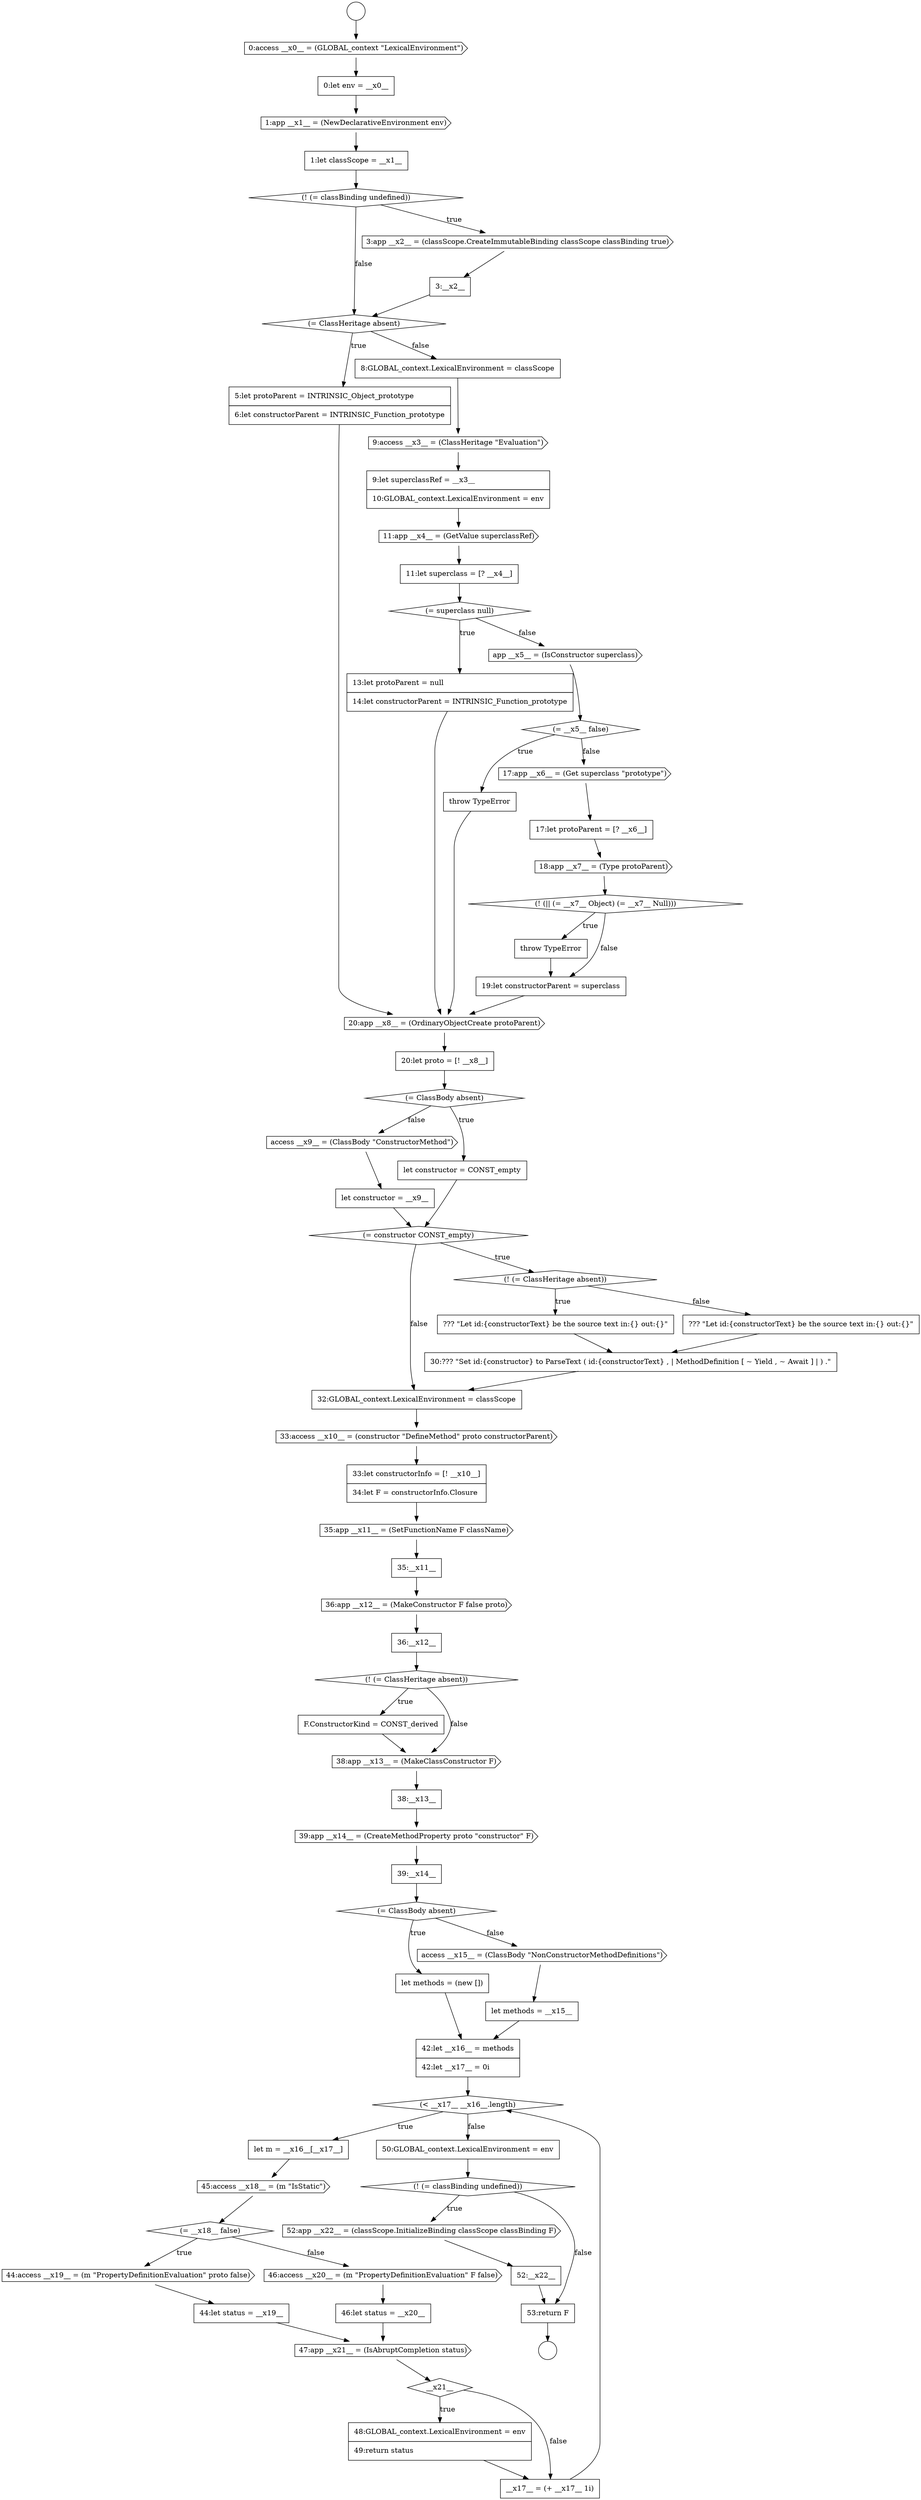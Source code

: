 digraph {
  node5 [shape=none, margin=0, label=<<font color="black">
    <table border="0" cellborder="1" cellspacing="0" cellpadding="10">
      <tr><td align="left">1:let classScope = __x1__</td></tr>
    </table>
  </font>> color="black" fillcolor="white" style=filled]
  node65 [shape=diamond, label=<<font color="black">__x21__</font>> color="black" fillcolor="white" style=filled]
  node2 [shape=cds, label=<<font color="black">0:access __x0__ = (GLOBAL_context &quot;LexicalEnvironment&quot;)</font>> color="black" fillcolor="white" style=filled]
  node66 [shape=none, margin=0, label=<<font color="black">
    <table border="0" cellborder="1" cellspacing="0" cellpadding="10">
      <tr><td align="left">48:GLOBAL_context.LexicalEnvironment = env</td></tr>
      <tr><td align="left">49:return status</td></tr>
    </table>
  </font>> color="black" fillcolor="white" style=filled]
  node4 [shape=cds, label=<<font color="black">1:app __x1__ = (NewDeclarativeEnvironment env)</font>> color="black" fillcolor="white" style=filled]
  node69 [shape=diamond, label=<<font color="black">(! (= classBinding undefined))</font>> color="black" fillcolor="white" style=filled]
  node0 [shape=circle label=" " color="black" fillcolor="white" style=filled]
  node10 [shape=none, margin=0, label=<<font color="black">
    <table border="0" cellborder="1" cellspacing="0" cellpadding="10">
      <tr><td align="left">5:let protoParent = INTRINSIC_Object_prototype</td></tr>
      <tr><td align="left">6:let constructorParent = INTRINSIC_Function_prototype</td></tr>
    </table>
  </font>> color="black" fillcolor="white" style=filled]
  node56 [shape=diamond, label=<<font color="black">(&lt; __x17__ __x16__.length)</font>> color="black" fillcolor="white" style=filled]
  node42 [shape=none, margin=0, label=<<font color="black">
    <table border="0" cellborder="1" cellspacing="0" cellpadding="10">
      <tr><td align="left">35:__x11__</td></tr>
    </table>
  </font>> color="black" fillcolor="white" style=filled]
  node24 [shape=diamond, label=<<font color="black">(! (|| (= __x7__ Object) (= __x7__ Null)))</font>> color="black" fillcolor="white" style=filled]
  node37 [shape=none, margin=0, label=<<font color="black">
    <table border="0" cellborder="1" cellspacing="0" cellpadding="10">
      <tr><td align="left">30:??? &quot;Set id:{constructor} to ParseText ( id:{constructorText} , | MethodDefinition [ ~ Yield , ~ Await ] | ) .&quot;</td></tr>
    </table>
  </font>> color="black" fillcolor="white" style=filled]
  node25 [shape=none, margin=0, label=<<font color="black">
    <table border="0" cellborder="1" cellspacing="0" cellpadding="10">
      <tr><td align="left">throw TypeError</td></tr>
    </table>
  </font>> color="black" fillcolor="white" style=filled]
  node52 [shape=none, margin=0, label=<<font color="black">
    <table border="0" cellborder="1" cellspacing="0" cellpadding="10">
      <tr><td align="left">let methods = (new [])</td></tr>
    </table>
  </font>> color="black" fillcolor="white" style=filled]
  node14 [shape=cds, label=<<font color="black">11:app __x4__ = (GetValue superclassRef)</font>> color="black" fillcolor="white" style=filled]
  node20 [shape=none, margin=0, label=<<font color="black">
    <table border="0" cellborder="1" cellspacing="0" cellpadding="10">
      <tr><td align="left">throw TypeError</td></tr>
    </table>
  </font>> color="black" fillcolor="white" style=filled]
  node46 [shape=none, margin=0, label=<<font color="black">
    <table border="0" cellborder="1" cellspacing="0" cellpadding="10">
      <tr><td align="left">F.ConstructorKind = CONST_derived</td></tr>
    </table>
  </font>> color="black" fillcolor="white" style=filled]
  node57 [shape=none, margin=0, label=<<font color="black">
    <table border="0" cellborder="1" cellspacing="0" cellpadding="10">
      <tr><td align="left">let m = __x16__[__x17__]</td></tr>
    </table>
  </font>> color="black" fillcolor="white" style=filled]
  node29 [shape=diamond, label=<<font color="black">(= ClassBody absent)</font>> color="black" fillcolor="white" style=filled]
  node61 [shape=none, margin=0, label=<<font color="black">
    <table border="0" cellborder="1" cellspacing="0" cellpadding="10">
      <tr><td align="left">44:let status = __x19__</td></tr>
    </table>
  </font>> color="black" fillcolor="white" style=filled]
  node1 [shape=circle label=" " color="black" fillcolor="white" style=filled]
  node6 [shape=diamond, label=<<font color="black">(! (= classBinding undefined))</font>> color="black" fillcolor="white" style=filled]
  node60 [shape=cds, label=<<font color="black">44:access __x19__ = (m &quot;PropertyDefinitionEvaluation&quot; proto false)</font>> color="black" fillcolor="white" style=filled]
  node70 [shape=cds, label=<<font color="black">52:app __x22__ = (classScope.InitializeBinding classScope classBinding F)</font>> color="black" fillcolor="white" style=filled]
  node21 [shape=cds, label=<<font color="black">17:app __x6__ = (Get superclass &quot;prototype&quot;)</font>> color="black" fillcolor="white" style=filled]
  node33 [shape=diamond, label=<<font color="black">(= constructor CONST_empty)</font>> color="black" fillcolor="white" style=filled]
  node28 [shape=none, margin=0, label=<<font color="black">
    <table border="0" cellborder="1" cellspacing="0" cellpadding="10">
      <tr><td align="left">20:let proto = [! __x8__]</td></tr>
    </table>
  </font>> color="black" fillcolor="white" style=filled]
  node38 [shape=none, margin=0, label=<<font color="black">
    <table border="0" cellborder="1" cellspacing="0" cellpadding="10">
      <tr><td align="left">32:GLOBAL_context.LexicalEnvironment = classScope</td></tr>
    </table>
  </font>> color="black" fillcolor="white" style=filled]
  node9 [shape=diamond, label=<<font color="black">(= ClassHeritage absent)</font>> color="black" fillcolor="white" style=filled]
  node53 [shape=cds, label=<<font color="black">access __x15__ = (ClassBody &quot;NonConstructorMethodDefinitions&quot;)</font>> color="black" fillcolor="white" style=filled]
  node13 [shape=none, margin=0, label=<<font color="black">
    <table border="0" cellborder="1" cellspacing="0" cellpadding="10">
      <tr><td align="left">9:let superclassRef = __x3__</td></tr>
      <tr><td align="left">10:GLOBAL_context.LexicalEnvironment = env</td></tr>
    </table>
  </font>> color="black" fillcolor="white" style=filled]
  node41 [shape=cds, label=<<font color="black">35:app __x11__ = (SetFunctionName F className)</font>> color="black" fillcolor="white" style=filled]
  node45 [shape=diamond, label=<<font color="black">(! (= ClassHeritage absent))</font>> color="black" fillcolor="white" style=filled]
  node64 [shape=cds, label=<<font color="black">47:app __x21__ = (IsAbruptCompletion status)</font>> color="black" fillcolor="white" style=filled]
  node17 [shape=none, margin=0, label=<<font color="black">
    <table border="0" cellborder="1" cellspacing="0" cellpadding="10">
      <tr><td align="left">13:let protoParent = null</td></tr>
      <tr><td align="left">14:let constructorParent = INTRINSIC_Function_prototype</td></tr>
    </table>
  </font>> color="black" fillcolor="white" style=filled]
  node32 [shape=none, margin=0, label=<<font color="black">
    <table border="0" cellborder="1" cellspacing="0" cellpadding="10">
      <tr><td align="left">let constructor = __x9__</td></tr>
    </table>
  </font>> color="black" fillcolor="white" style=filled]
  node34 [shape=diamond, label=<<font color="black">(! (= ClassHeritage absent))</font>> color="black" fillcolor="white" style=filled]
  node22 [shape=none, margin=0, label=<<font color="black">
    <table border="0" cellborder="1" cellspacing="0" cellpadding="10">
      <tr><td align="left">17:let protoParent = [? __x6__]</td></tr>
    </table>
  </font>> color="black" fillcolor="white" style=filled]
  node44 [shape=none, margin=0, label=<<font color="black">
    <table border="0" cellborder="1" cellspacing="0" cellpadding="10">
      <tr><td align="left">36:__x12__</td></tr>
    </table>
  </font>> color="black" fillcolor="white" style=filled]
  node59 [shape=diamond, label=<<font color="black">(= __x18__ false)</font>> color="black" fillcolor="white" style=filled]
  node27 [shape=cds, label=<<font color="black">20:app __x8__ = (OrdinaryObjectCreate protoParent)</font>> color="black" fillcolor="white" style=filled]
  node71 [shape=none, margin=0, label=<<font color="black">
    <table border="0" cellborder="1" cellspacing="0" cellpadding="10">
      <tr><td align="left">52:__x22__</td></tr>
    </table>
  </font>> color="black" fillcolor="white" style=filled]
  node12 [shape=cds, label=<<font color="black">9:access __x3__ = (ClassHeritage &quot;Evaluation&quot;)</font>> color="black" fillcolor="white" style=filled]
  node54 [shape=none, margin=0, label=<<font color="black">
    <table border="0" cellborder="1" cellspacing="0" cellpadding="10">
      <tr><td align="left">let methods = __x15__</td></tr>
    </table>
  </font>> color="black" fillcolor="white" style=filled]
  node49 [shape=cds, label=<<font color="black">39:app __x14__ = (CreateMethodProperty proto &quot;constructor&quot; F)</font>> color="black" fillcolor="white" style=filled]
  node7 [shape=cds, label=<<font color="black">3:app __x2__ = (classScope.CreateImmutableBinding classScope classBinding true)</font>> color="black" fillcolor="white" style=filled]
  node39 [shape=cds, label=<<font color="black">33:access __x10__ = (constructor &quot;DefineMethod&quot; proto constructorParent)</font>> color="black" fillcolor="white" style=filled]
  node3 [shape=none, margin=0, label=<<font color="black">
    <table border="0" cellborder="1" cellspacing="0" cellpadding="10">
      <tr><td align="left">0:let env = __x0__</td></tr>
    </table>
  </font>> color="black" fillcolor="white" style=filled]
  node35 [shape=none, margin=0, label=<<font color="black">
    <table border="0" cellborder="1" cellspacing="0" cellpadding="10">
      <tr><td align="left">??? &quot;Let id:{constructorText} be the source text in:{} out:{}&quot;</td></tr>
    </table>
  </font>> color="black" fillcolor="white" style=filled]
  node48 [shape=none, margin=0, label=<<font color="black">
    <table border="0" cellborder="1" cellspacing="0" cellpadding="10">
      <tr><td align="left">38:__x13__</td></tr>
    </table>
  </font>> color="black" fillcolor="white" style=filled]
  node63 [shape=none, margin=0, label=<<font color="black">
    <table border="0" cellborder="1" cellspacing="0" cellpadding="10">
      <tr><td align="left">46:let status = __x20__</td></tr>
    </table>
  </font>> color="black" fillcolor="white" style=filled]
  node18 [shape=cds, label=<<font color="black">app __x5__ = (IsConstructor superclass)</font>> color="black" fillcolor="white" style=filled]
  node50 [shape=none, margin=0, label=<<font color="black">
    <table border="0" cellborder="1" cellspacing="0" cellpadding="10">
      <tr><td align="left">39:__x14__</td></tr>
    </table>
  </font>> color="black" fillcolor="white" style=filled]
  node67 [shape=none, margin=0, label=<<font color="black">
    <table border="0" cellborder="1" cellspacing="0" cellpadding="10">
      <tr><td align="left">__x17__ = (+ __x17__ 1i)</td></tr>
    </table>
  </font>> color="black" fillcolor="white" style=filled]
  node16 [shape=diamond, label=<<font color="black">(= superclass null)</font>> color="black" fillcolor="white" style=filled]
  node31 [shape=cds, label=<<font color="black">access __x9__ = (ClassBody &quot;ConstructorMethod&quot;)</font>> color="black" fillcolor="white" style=filled]
  node11 [shape=none, margin=0, label=<<font color="black">
    <table border="0" cellborder="1" cellspacing="0" cellpadding="10">
      <tr><td align="left">8:GLOBAL_context.LexicalEnvironment = classScope</td></tr>
    </table>
  </font>> color="black" fillcolor="white" style=filled]
  node72 [shape=none, margin=0, label=<<font color="black">
    <table border="0" cellborder="1" cellspacing="0" cellpadding="10">
      <tr><td align="left">53:return F</td></tr>
    </table>
  </font>> color="black" fillcolor="white" style=filled]
  node43 [shape=cds, label=<<font color="black">36:app __x12__ = (MakeConstructor F false proto)</font>> color="black" fillcolor="white" style=filled]
  node40 [shape=none, margin=0, label=<<font color="black">
    <table border="0" cellborder="1" cellspacing="0" cellpadding="10">
      <tr><td align="left">33:let constructorInfo = [! __x10__]</td></tr>
      <tr><td align="left">34:let F = constructorInfo.Closure</td></tr>
    </table>
  </font>> color="black" fillcolor="white" style=filled]
  node26 [shape=none, margin=0, label=<<font color="black">
    <table border="0" cellborder="1" cellspacing="0" cellpadding="10">
      <tr><td align="left">19:let constructorParent = superclass</td></tr>
    </table>
  </font>> color="black" fillcolor="white" style=filled]
  node55 [shape=none, margin=0, label=<<font color="black">
    <table border="0" cellborder="1" cellspacing="0" cellpadding="10">
      <tr><td align="left">42:let __x16__ = methods</td></tr>
      <tr><td align="left">42:let __x17__ = 0i</td></tr>
    </table>
  </font>> color="black" fillcolor="white" style=filled]
  node23 [shape=cds, label=<<font color="black">18:app __x7__ = (Type protoParent)</font>> color="black" fillcolor="white" style=filled]
  node8 [shape=none, margin=0, label=<<font color="black">
    <table border="0" cellborder="1" cellspacing="0" cellpadding="10">
      <tr><td align="left">3:__x2__</td></tr>
    </table>
  </font>> color="black" fillcolor="white" style=filled]
  node58 [shape=cds, label=<<font color="black">45:access __x18__ = (m &quot;IsStatic&quot;)</font>> color="black" fillcolor="white" style=filled]
  node36 [shape=none, margin=0, label=<<font color="black">
    <table border="0" cellborder="1" cellspacing="0" cellpadding="10">
      <tr><td align="left">??? &quot;Let id:{constructorText} be the source text in:{} out:{}&quot;</td></tr>
    </table>
  </font>> color="black" fillcolor="white" style=filled]
  node30 [shape=none, margin=0, label=<<font color="black">
    <table border="0" cellborder="1" cellspacing="0" cellpadding="10">
      <tr><td align="left">let constructor = CONST_empty</td></tr>
    </table>
  </font>> color="black" fillcolor="white" style=filled]
  node51 [shape=diamond, label=<<font color="black">(= ClassBody absent)</font>> color="black" fillcolor="white" style=filled]
  node19 [shape=diamond, label=<<font color="black">(= __x5__ false)</font>> color="black" fillcolor="white" style=filled]
  node47 [shape=cds, label=<<font color="black">38:app __x13__ = (MakeClassConstructor F)</font>> color="black" fillcolor="white" style=filled]
  node15 [shape=none, margin=0, label=<<font color="black">
    <table border="0" cellborder="1" cellspacing="0" cellpadding="10">
      <tr><td align="left">11:let superclass = [? __x4__]</td></tr>
    </table>
  </font>> color="black" fillcolor="white" style=filled]
  node68 [shape=none, margin=0, label=<<font color="black">
    <table border="0" cellborder="1" cellspacing="0" cellpadding="10">
      <tr><td align="left">50:GLOBAL_context.LexicalEnvironment = env</td></tr>
    </table>
  </font>> color="black" fillcolor="white" style=filled]
  node62 [shape=cds, label=<<font color="black">46:access __x20__ = (m &quot;PropertyDefinitionEvaluation&quot; F false)</font>> color="black" fillcolor="white" style=filled]
  node66 -> node67 [ color="black"]
  node71 -> node72 [ color="black"]
  node51 -> node52 [label=<<font color="black">true</font>> color="black"]
  node51 -> node53 [label=<<font color="black">false</font>> color="black"]
  node26 -> node27 [ color="black"]
  node25 -> node26 [ color="black"]
  node24 -> node25 [label=<<font color="black">true</font>> color="black"]
  node24 -> node26 [label=<<font color="black">false</font>> color="black"]
  node48 -> node49 [ color="black"]
  node38 -> node39 [ color="black"]
  node32 -> node33 [ color="black"]
  node5 -> node6 [ color="black"]
  node53 -> node54 [ color="black"]
  node3 -> node4 [ color="black"]
  node59 -> node60 [label=<<font color="black">true</font>> color="black"]
  node59 -> node62 [label=<<font color="black">false</font>> color="black"]
  node63 -> node64 [ color="black"]
  node10 -> node27 [ color="black"]
  node28 -> node29 [ color="black"]
  node64 -> node65 [ color="black"]
  node39 -> node40 [ color="black"]
  node52 -> node55 [ color="black"]
  node7 -> node8 [ color="black"]
  node54 -> node55 [ color="black"]
  node42 -> node43 [ color="black"]
  node18 -> node19 [ color="black"]
  node35 -> node37 [ color="black"]
  node2 -> node3 [ color="black"]
  node62 -> node63 [ color="black"]
  node15 -> node16 [ color="black"]
  node55 -> node56 [ color="black"]
  node30 -> node33 [ color="black"]
  node11 -> node12 [ color="black"]
  node9 -> node10 [label=<<font color="black">true</font>> color="black"]
  node9 -> node11 [label=<<font color="black">false</font>> color="black"]
  node13 -> node14 [ color="black"]
  node57 -> node58 [ color="black"]
  node6 -> node7 [label=<<font color="black">true</font>> color="black"]
  node6 -> node9 [label=<<font color="black">false</font>> color="black"]
  node12 -> node13 [ color="black"]
  node34 -> node35 [label=<<font color="black">true</font>> color="black"]
  node34 -> node36 [label=<<font color="black">false</font>> color="black"]
  node0 -> node2 [ color="black"]
  node19 -> node20 [label=<<font color="black">true</font>> color="black"]
  node19 -> node21 [label=<<font color="black">false</font>> color="black"]
  node36 -> node37 [ color="black"]
  node22 -> node23 [ color="black"]
  node70 -> node71 [ color="black"]
  node43 -> node44 [ color="black"]
  node72 -> node1 [ color="black"]
  node61 -> node64 [ color="black"]
  node44 -> node45 [ color="black"]
  node27 -> node28 [ color="black"]
  node37 -> node38 [ color="black"]
  node68 -> node69 [ color="black"]
  node65 -> node66 [label=<<font color="black">true</font>> color="black"]
  node65 -> node67 [label=<<font color="black">false</font>> color="black"]
  node23 -> node24 [ color="black"]
  node14 -> node15 [ color="black"]
  node31 -> node32 [ color="black"]
  node40 -> node41 [ color="black"]
  node33 -> node34 [label=<<font color="black">true</font>> color="black"]
  node33 -> node38 [label=<<font color="black">false</font>> color="black"]
  node47 -> node48 [ color="black"]
  node16 -> node17 [label=<<font color="black">true</font>> color="black"]
  node16 -> node18 [label=<<font color="black">false</font>> color="black"]
  node56 -> node57 [label=<<font color="black">true</font>> color="black"]
  node56 -> node68 [label=<<font color="black">false</font>> color="black"]
  node50 -> node51 [ color="black"]
  node4 -> node5 [ color="black"]
  node8 -> node9 [ color="black"]
  node21 -> node22 [ color="black"]
  node60 -> node61 [ color="black"]
  node67 -> node56 [ color="black"]
  node46 -> node47 [ color="black"]
  node58 -> node59 [ color="black"]
  node69 -> node70 [label=<<font color="black">true</font>> color="black"]
  node69 -> node72 [label=<<font color="black">false</font>> color="black"]
  node49 -> node50 [ color="black"]
  node29 -> node30 [label=<<font color="black">true</font>> color="black"]
  node29 -> node31 [label=<<font color="black">false</font>> color="black"]
  node20 -> node27 [ color="black"]
  node45 -> node46 [label=<<font color="black">true</font>> color="black"]
  node45 -> node47 [label=<<font color="black">false</font>> color="black"]
  node17 -> node27 [ color="black"]
  node41 -> node42 [ color="black"]
}
